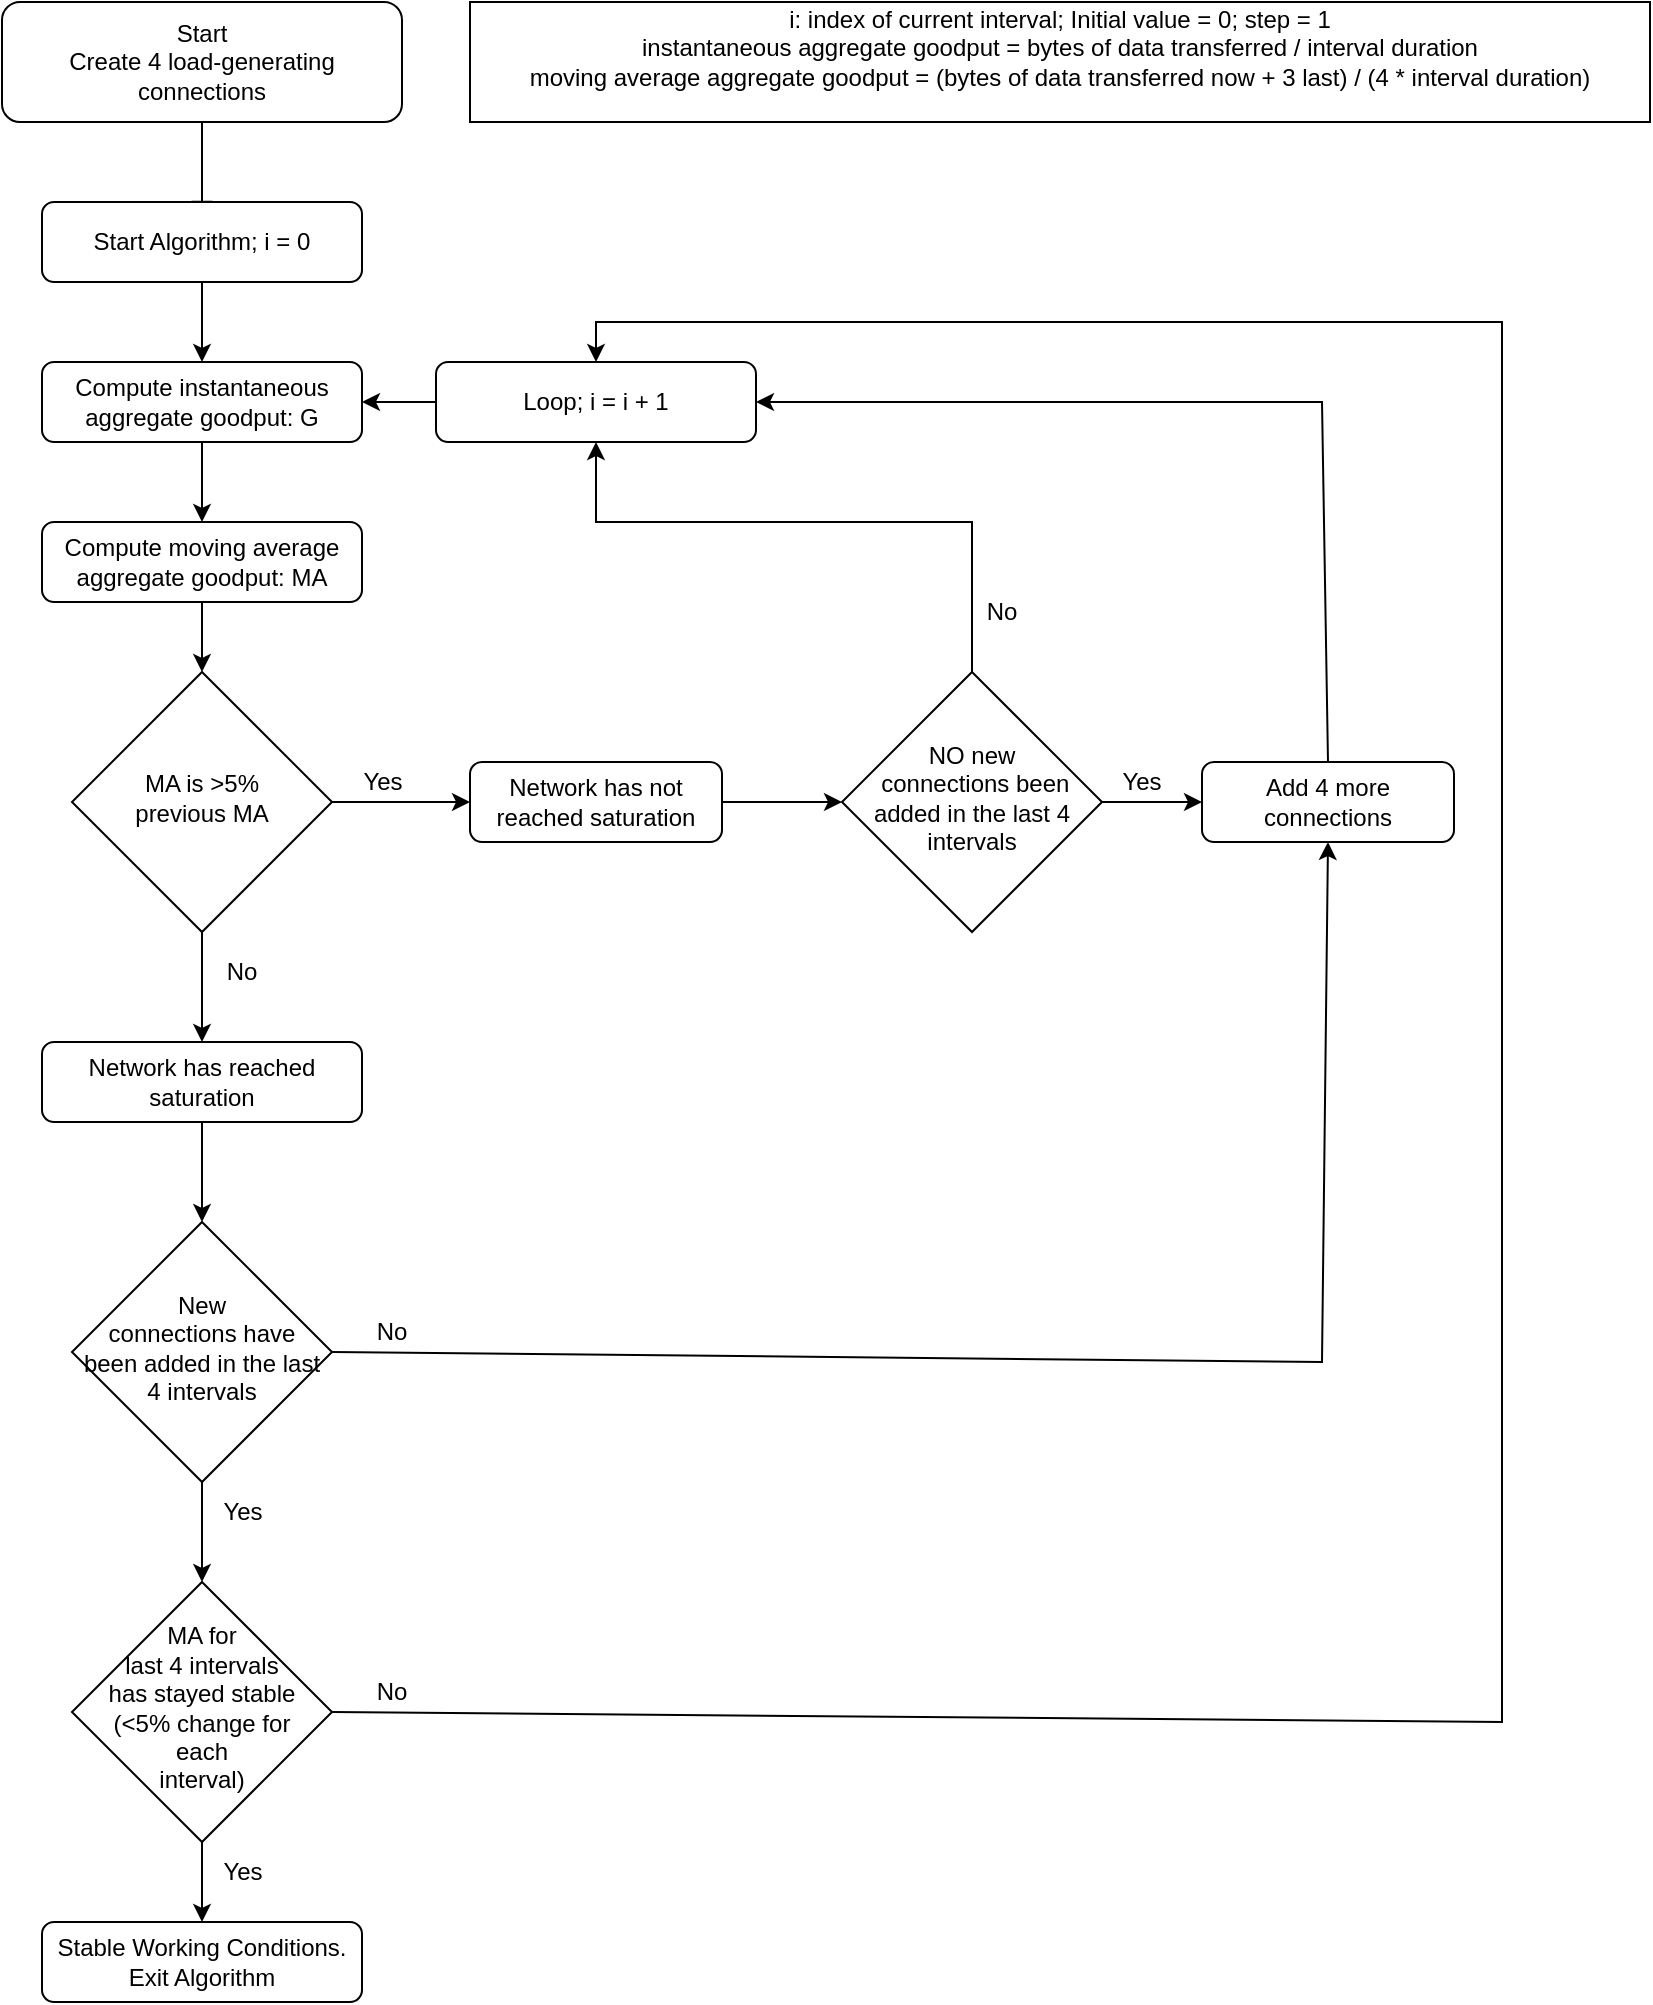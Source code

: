 <mxfile version="20.3.0" type="device"><diagram id="C5RBs43oDa-KdzZeNtuy" name="Page-1"><mxGraphModel dx="820" dy="1169" grid="1" gridSize="10" guides="1" tooltips="1" connect="1" arrows="1" fold="1" page="1" pageScale="1" pageWidth="827" pageHeight="1169" math="0" shadow="0"><root><mxCell id="WIyWlLk6GJQsqaUBKTNV-0"/><mxCell id="WIyWlLk6GJQsqaUBKTNV-1" parent="WIyWlLk6GJQsqaUBKTNV-0"/><mxCell id="WIyWlLk6GJQsqaUBKTNV-2" value="" style="rounded=0;html=1;jettySize=auto;orthogonalLoop=1;fontSize=11;endArrow=block;endFill=0;endSize=8;strokeWidth=1;shadow=0;labelBackgroundColor=none;edgeStyle=orthogonalEdgeStyle;" parent="WIyWlLk6GJQsqaUBKTNV-1" source="WIyWlLk6GJQsqaUBKTNV-3" edge="1"><mxGeometry relative="1" as="geometry"><mxPoint x="220" y="170" as="targetPoint"/></mxGeometry></mxCell><mxCell id="WIyWlLk6GJQsqaUBKTNV-3" value="&lt;div&gt;Start&lt;/div&gt;&lt;div&gt;Create 4 load-generating connections&lt;/div&gt;" style="rounded=1;whiteSpace=wrap;html=1;fontSize=12;glass=0;strokeWidth=1;shadow=0;" parent="WIyWlLk6GJQsqaUBKTNV-1" vertex="1"><mxGeometry x="120" y="60" width="200" height="60" as="geometry"/></mxCell><mxCell id="0FOK8UjotVD3CDAdJAjU-4" value="" style="edgeStyle=orthogonalEdgeStyle;rounded=0;orthogonalLoop=1;jettySize=auto;html=1;entryX=0.5;entryY=0;entryDx=0;entryDy=0;" edge="1" parent="WIyWlLk6GJQsqaUBKTNV-1" source="WIyWlLk6GJQsqaUBKTNV-7" target="0FOK8UjotVD3CDAdJAjU-2"><mxGeometry relative="1" as="geometry"/></mxCell><mxCell id="WIyWlLk6GJQsqaUBKTNV-7" value="Start Algorithm; i = 0" style="rounded=1;whiteSpace=wrap;html=1;fontSize=12;glass=0;strokeWidth=1;shadow=0;" parent="WIyWlLk6GJQsqaUBKTNV-1" vertex="1"><mxGeometry x="140" y="160" width="160" height="40" as="geometry"/></mxCell><mxCell id="0FOK8UjotVD3CDAdJAjU-14" value="" style="edgeStyle=orthogonalEdgeStyle;rounded=0;orthogonalLoop=1;jettySize=auto;html=1;" edge="1" parent="WIyWlLk6GJQsqaUBKTNV-1" source="WIyWlLk6GJQsqaUBKTNV-10" target="WIyWlLk6GJQsqaUBKTNV-12"><mxGeometry relative="1" as="geometry"/></mxCell><mxCell id="WIyWlLk6GJQsqaUBKTNV-10" value="&lt;div&gt;MA is &amp;gt;5%&lt;/div&gt;&lt;div&gt;previous MA&lt;/div&gt;" style="rhombus;whiteSpace=wrap;html=1;shadow=0;fontFamily=Helvetica;fontSize=12;align=center;strokeWidth=1;spacing=6;spacingTop=-4;" parent="WIyWlLk6GJQsqaUBKTNV-1" vertex="1"><mxGeometry x="155" y="395" width="130" height="130" as="geometry"/></mxCell><mxCell id="0FOK8UjotVD3CDAdJAjU-17" value="" style="edgeStyle=orthogonalEdgeStyle;rounded=0;orthogonalLoop=1;jettySize=auto;html=1;" edge="1" parent="WIyWlLk6GJQsqaUBKTNV-1" source="WIyWlLk6GJQsqaUBKTNV-12" target="0FOK8UjotVD3CDAdJAjU-12"><mxGeometry relative="1" as="geometry"/></mxCell><mxCell id="WIyWlLk6GJQsqaUBKTNV-12" value="Network has not reached saturation" style="rounded=1;whiteSpace=wrap;html=1;fontSize=12;glass=0;strokeWidth=1;shadow=0;" parent="WIyWlLk6GJQsqaUBKTNV-1" vertex="1"><mxGeometry x="354" y="440" width="126" height="40" as="geometry"/></mxCell><mxCell id="0FOK8UjotVD3CDAdJAjU-0" value="&lt;div&gt;i: index of current interval; Initial value = 0; step = 1&lt;br&gt;&lt;/div&gt;&lt;div&gt;instantaneous aggregate goodput = bytes of data transferred / interval duration&lt;/div&gt;&lt;div&gt;moving average aggregate goodput = (bytes of data transferred now + 3 last) / (4 * interval duration)&lt;/div&gt;&lt;div&gt;&lt;br&gt;&lt;/div&gt;" style="rounded=0;whiteSpace=wrap;html=1;" vertex="1" parent="WIyWlLk6GJQsqaUBKTNV-1"><mxGeometry x="354" y="60" width="590" height="60" as="geometry"/></mxCell><mxCell id="0FOK8UjotVD3CDAdJAjU-5" value="" style="edgeStyle=orthogonalEdgeStyle;rounded=0;orthogonalLoop=1;jettySize=auto;html=1;" edge="1" parent="WIyWlLk6GJQsqaUBKTNV-1" source="0FOK8UjotVD3CDAdJAjU-2" target="0FOK8UjotVD3CDAdJAjU-3"><mxGeometry relative="1" as="geometry"/></mxCell><mxCell id="0FOK8UjotVD3CDAdJAjU-2" value="Compute instantaneous aggregate goodput: G" style="rounded=1;whiteSpace=wrap;html=1;fontSize=12;glass=0;strokeWidth=1;shadow=0;" vertex="1" parent="WIyWlLk6GJQsqaUBKTNV-1"><mxGeometry x="140" y="240" width="160" height="40" as="geometry"/></mxCell><mxCell id="0FOK8UjotVD3CDAdJAjU-6" value="" style="edgeStyle=orthogonalEdgeStyle;rounded=0;orthogonalLoop=1;jettySize=auto;html=1;" edge="1" parent="WIyWlLk6GJQsqaUBKTNV-1" source="0FOK8UjotVD3CDAdJAjU-3" target="WIyWlLk6GJQsqaUBKTNV-10"><mxGeometry relative="1" as="geometry"/></mxCell><mxCell id="0FOK8UjotVD3CDAdJAjU-3" value="Compute moving average aggregate goodput: MA" style="rounded=1;whiteSpace=wrap;html=1;fontSize=12;glass=0;strokeWidth=1;shadow=0;" vertex="1" parent="WIyWlLk6GJQsqaUBKTNV-1"><mxGeometry x="140" y="320" width="160" height="40" as="geometry"/></mxCell><mxCell id="0FOK8UjotVD3CDAdJAjU-10" value="" style="edgeStyle=orthogonalEdgeStyle;rounded=0;orthogonalLoop=1;jettySize=auto;html=1;" edge="1" parent="WIyWlLk6GJQsqaUBKTNV-1" source="0FOK8UjotVD3CDAdJAjU-8" target="0FOK8UjotVD3CDAdJAjU-2"><mxGeometry relative="1" as="geometry"/></mxCell><mxCell id="0FOK8UjotVD3CDAdJAjU-8" value="Loop; i = i + 1" style="rounded=1;whiteSpace=wrap;html=1;fontSize=12;glass=0;strokeWidth=1;shadow=0;" vertex="1" parent="WIyWlLk6GJQsqaUBKTNV-1"><mxGeometry x="337" y="240" width="160" height="40" as="geometry"/></mxCell><mxCell id="0FOK8UjotVD3CDAdJAjU-19" value="" style="edgeStyle=orthogonalEdgeStyle;rounded=0;orthogonalLoop=1;jettySize=auto;html=1;" edge="1" parent="WIyWlLk6GJQsqaUBKTNV-1" source="0FOK8UjotVD3CDAdJAjU-12" target="0FOK8UjotVD3CDAdJAjU-18"><mxGeometry relative="1" as="geometry"/></mxCell><mxCell id="0FOK8UjotVD3CDAdJAjU-12" value="&lt;div&gt;NO new&lt;/div&gt;&lt;div&gt;&amp;nbsp;connections been added in the last 4 intervals&lt;/div&gt;" style="rhombus;whiteSpace=wrap;html=1;shadow=0;fontFamily=Helvetica;fontSize=12;align=center;strokeWidth=1;spacing=6;spacingTop=-4;" vertex="1" parent="WIyWlLk6GJQsqaUBKTNV-1"><mxGeometry x="540" y="395" width="130" height="130" as="geometry"/></mxCell><mxCell id="0FOK8UjotVD3CDAdJAjU-15" value="Yes" style="text;html=1;align=center;verticalAlign=middle;resizable=0;points=[];autosize=1;strokeColor=none;fillColor=none;" vertex="1" parent="WIyWlLk6GJQsqaUBKTNV-1"><mxGeometry x="290" y="435" width="40" height="30" as="geometry"/></mxCell><mxCell id="0FOK8UjotVD3CDAdJAjU-18" value="Add 4 more connections" style="rounded=1;whiteSpace=wrap;html=1;fontSize=12;glass=0;strokeWidth=1;shadow=0;" vertex="1" parent="WIyWlLk6GJQsqaUBKTNV-1"><mxGeometry x="720" y="440" width="126" height="40" as="geometry"/></mxCell><mxCell id="0FOK8UjotVD3CDAdJAjU-21" value="" style="endArrow=classic;html=1;rounded=0;exitX=0.5;exitY=0;exitDx=0;exitDy=0;entryX=1;entryY=0.5;entryDx=0;entryDy=0;" edge="1" parent="WIyWlLk6GJQsqaUBKTNV-1" source="0FOK8UjotVD3CDAdJAjU-18" target="0FOK8UjotVD3CDAdJAjU-8"><mxGeometry width="50" height="50" relative="1" as="geometry"><mxPoint x="800" y="540" as="sourcePoint"/><mxPoint x="780" y="260" as="targetPoint"/><Array as="points"><mxPoint x="780" y="260"/></Array></mxGeometry></mxCell><mxCell id="0FOK8UjotVD3CDAdJAjU-22" value="&lt;div&gt;Yes&lt;/div&gt;" style="text;html=1;strokeColor=none;fillColor=none;align=center;verticalAlign=middle;whiteSpace=wrap;rounded=0;" vertex="1" parent="WIyWlLk6GJQsqaUBKTNV-1"><mxGeometry x="660" y="435" width="60" height="30" as="geometry"/></mxCell><mxCell id="0FOK8UjotVD3CDAdJAjU-23" value="" style="endArrow=classic;html=1;rounded=0;entryX=0.5;entryY=1;entryDx=0;entryDy=0;exitX=0.5;exitY=0;exitDx=0;exitDy=0;" edge="1" parent="WIyWlLk6GJQsqaUBKTNV-1" source="0FOK8UjotVD3CDAdJAjU-12" target="0FOK8UjotVD3CDAdJAjU-8"><mxGeometry width="50" height="50" relative="1" as="geometry"><mxPoint x="540" y="540" as="sourcePoint"/><mxPoint x="590" y="490" as="targetPoint"/><Array as="points"><mxPoint x="605" y="320"/><mxPoint x="417" y="320"/></Array></mxGeometry></mxCell><mxCell id="0FOK8UjotVD3CDAdJAjU-24" value="No" style="text;html=1;strokeColor=none;fillColor=none;align=center;verticalAlign=middle;whiteSpace=wrap;rounded=0;" vertex="1" parent="WIyWlLk6GJQsqaUBKTNV-1"><mxGeometry x="590" y="350" width="60" height="30" as="geometry"/></mxCell><mxCell id="0FOK8UjotVD3CDAdJAjU-25" value="" style="endArrow=classic;html=1;rounded=0;exitX=0.5;exitY=1;exitDx=0;exitDy=0;" edge="1" parent="WIyWlLk6GJQsqaUBKTNV-1" source="WIyWlLk6GJQsqaUBKTNV-10"><mxGeometry width="50" height="50" relative="1" as="geometry"><mxPoint x="340" y="540" as="sourcePoint"/><mxPoint x="220" y="580" as="targetPoint"/></mxGeometry></mxCell><mxCell id="0FOK8UjotVD3CDAdJAjU-30" value="" style="edgeStyle=orthogonalEdgeStyle;rounded=0;orthogonalLoop=1;jettySize=auto;html=1;fontSize=12;" edge="1" parent="WIyWlLk6GJQsqaUBKTNV-1" source="0FOK8UjotVD3CDAdJAjU-26" target="0FOK8UjotVD3CDAdJAjU-29"><mxGeometry relative="1" as="geometry"/></mxCell><mxCell id="0FOK8UjotVD3CDAdJAjU-26" value="Network has reached saturation" style="rounded=1;whiteSpace=wrap;html=1;fontSize=12;glass=0;strokeWidth=1;shadow=0;" vertex="1" parent="WIyWlLk6GJQsqaUBKTNV-1"><mxGeometry x="140" y="580" width="160" height="40" as="geometry"/></mxCell><mxCell id="0FOK8UjotVD3CDAdJAjU-27" value="No" style="text;html=1;strokeColor=none;fillColor=none;align=center;verticalAlign=middle;whiteSpace=wrap;rounded=0;" vertex="1" parent="WIyWlLk6GJQsqaUBKTNV-1"><mxGeometry x="210" y="530" width="60" height="30" as="geometry"/></mxCell><mxCell id="0FOK8UjotVD3CDAdJAjU-35" value="" style="edgeStyle=orthogonalEdgeStyle;rounded=0;orthogonalLoop=1;jettySize=auto;html=1;fontSize=12;" edge="1" parent="WIyWlLk6GJQsqaUBKTNV-1" source="0FOK8UjotVD3CDAdJAjU-29" target="0FOK8UjotVD3CDAdJAjU-34"><mxGeometry relative="1" as="geometry"/></mxCell><mxCell id="0FOK8UjotVD3CDAdJAjU-29" value="&lt;div&gt;New&lt;/div&gt;&lt;div&gt;connections have been added in the last 4 intervals&lt;/div&gt;" style="rhombus;whiteSpace=wrap;html=1;shadow=0;fontFamily=Helvetica;fontSize=12;align=center;strokeWidth=1;spacing=6;spacingTop=-4;" vertex="1" parent="WIyWlLk6GJQsqaUBKTNV-1"><mxGeometry x="155" y="670" width="130" height="130" as="geometry"/></mxCell><mxCell id="0FOK8UjotVD3CDAdJAjU-31" value="" style="endArrow=classic;html=1;rounded=0;fontSize=12;exitX=1;exitY=0.5;exitDx=0;exitDy=0;entryX=0.5;entryY=1;entryDx=0;entryDy=0;" edge="1" parent="WIyWlLk6GJQsqaUBKTNV-1" source="0FOK8UjotVD3CDAdJAjU-29" target="0FOK8UjotVD3CDAdJAjU-18"><mxGeometry width="50" height="50" relative="1" as="geometry"><mxPoint x="480" y="750" as="sourcePoint"/><mxPoint x="780" y="740" as="targetPoint"/><Array as="points"><mxPoint x="780" y="740"/></Array></mxGeometry></mxCell><mxCell id="0FOK8UjotVD3CDAdJAjU-32" value="No" style="text;html=1;strokeColor=none;fillColor=none;align=center;verticalAlign=middle;whiteSpace=wrap;rounded=0;" vertex="1" parent="WIyWlLk6GJQsqaUBKTNV-1"><mxGeometry x="285" y="710" width="60" height="30" as="geometry"/></mxCell><mxCell id="0FOK8UjotVD3CDAdJAjU-37" value="" style="edgeStyle=orthogonalEdgeStyle;rounded=0;orthogonalLoop=1;jettySize=auto;html=1;fontSize=12;" edge="1" parent="WIyWlLk6GJQsqaUBKTNV-1" source="0FOK8UjotVD3CDAdJAjU-34" target="0FOK8UjotVD3CDAdJAjU-36"><mxGeometry relative="1" as="geometry"/></mxCell><mxCell id="0FOK8UjotVD3CDAdJAjU-34" value="&lt;div&gt;MA for&lt;/div&gt;&lt;div&gt;last 4 intervals&lt;/div&gt;&lt;div&gt;has stayed stable (&amp;lt;5% change for&lt;/div&gt;&lt;div&gt;each&lt;/div&gt;&lt;div&gt;interval)&lt;/div&gt;" style="rhombus;whiteSpace=wrap;html=1;shadow=0;fontFamily=Helvetica;fontSize=12;align=center;strokeWidth=1;spacing=6;spacingTop=-4;" vertex="1" parent="WIyWlLk6GJQsqaUBKTNV-1"><mxGeometry x="155" y="850" width="130" height="130" as="geometry"/></mxCell><mxCell id="0FOK8UjotVD3CDAdJAjU-36" value="Stable Working Conditions. Exit Algorithm" style="rounded=1;whiteSpace=wrap;html=1;fontSize=12;glass=0;strokeWidth=1;shadow=0;" vertex="1" parent="WIyWlLk6GJQsqaUBKTNV-1"><mxGeometry x="140" y="1020" width="160" height="40" as="geometry"/></mxCell><mxCell id="0FOK8UjotVD3CDAdJAjU-38" value="Yes" style="text;html=1;align=center;verticalAlign=middle;resizable=0;points=[];autosize=1;strokeColor=none;fillColor=none;" vertex="1" parent="WIyWlLk6GJQsqaUBKTNV-1"><mxGeometry x="220" y="980" width="40" height="30" as="geometry"/></mxCell><mxCell id="0FOK8UjotVD3CDAdJAjU-39" value="" style="endArrow=classic;html=1;rounded=0;fontSize=12;exitX=1;exitY=0.5;exitDx=0;exitDy=0;entryX=0.5;entryY=0;entryDx=0;entryDy=0;" edge="1" parent="WIyWlLk6GJQsqaUBKTNV-1" source="0FOK8UjotVD3CDAdJAjU-34" target="0FOK8UjotVD3CDAdJAjU-8"><mxGeometry width="50" height="50" relative="1" as="geometry"><mxPoint x="520" y="840" as="sourcePoint"/><mxPoint x="410" y="220" as="targetPoint"/><Array as="points"><mxPoint x="870" y="920"/><mxPoint x="870" y="220"/><mxPoint x="417" y="220"/></Array></mxGeometry></mxCell><mxCell id="0FOK8UjotVD3CDAdJAjU-41" value="Yes" style="text;html=1;align=center;verticalAlign=middle;resizable=0;points=[];autosize=1;strokeColor=none;fillColor=none;" vertex="1" parent="WIyWlLk6GJQsqaUBKTNV-1"><mxGeometry x="220" y="800" width="40" height="30" as="geometry"/></mxCell><mxCell id="0FOK8UjotVD3CDAdJAjU-42" value="No" style="text;html=1;strokeColor=none;fillColor=none;align=center;verticalAlign=middle;whiteSpace=wrap;rounded=0;" vertex="1" parent="WIyWlLk6GJQsqaUBKTNV-1"><mxGeometry x="285" y="890" width="60" height="30" as="geometry"/></mxCell></root></mxGraphModel></diagram></mxfile>